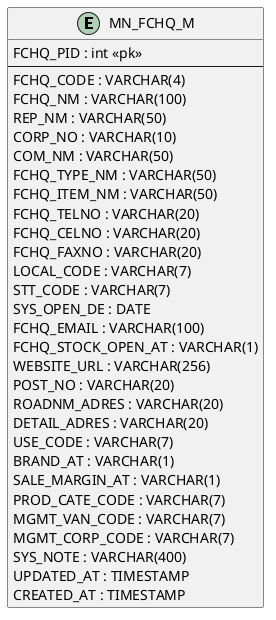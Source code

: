 @startuml

left to right direction

entity "MN_FCHQ_M" as mnFchqM {
  FCHQ_PID : int <<pk>>
  --
  FCHQ_CODE : VARCHAR(4)
  FCHQ_NM : VARCHAR(100)
  REP_NM : VARCHAR(50)
  CORP_NO : VARCHAR(10)
  COM_NM : VARCHAR(50)
  FCHQ_TYPE_NM : VARCHAR(50)
  FCHQ_ITEM_NM : VARCHAR(50)
  FCHQ_TELNO : VARCHAR(20)
  FCHQ_CELNO : VARCHAR(20)
  FCHQ_FAXNO : VARCHAR(20)
  LOCAL_CODE : VARCHAR(7)
  STT_CODE : VARCHAR(7)
  SYS_OPEN_DE : DATE
  FCHQ_EMAIL : VARCHAR(100)
  FCHQ_STOCK_OPEN_AT : VARCHAR(1)
  WEBSITE_URL : VARCHAR(256)
  POST_NO : VARCHAR(20)
  ROADNM_ADRES : VARCHAR(20)
  DETAIL_ADRES : VARCHAR(20)
  USE_CODE : VARCHAR(7)
  BRAND_AT : VARCHAR(1)
  SALE_MARGIN_AT : VARCHAR(1)
  PROD_CATE_CODE : VARCHAR(7)
  MGMT_VAN_CODE : VARCHAR(7)
  MGMT_CORP_CODE : VARCHAR(7)
  SYS_NOTE : VARCHAR(400)
  UPDATED_AT : TIMESTAMP
  CREATED_AT : TIMESTAMP
}



@enduml